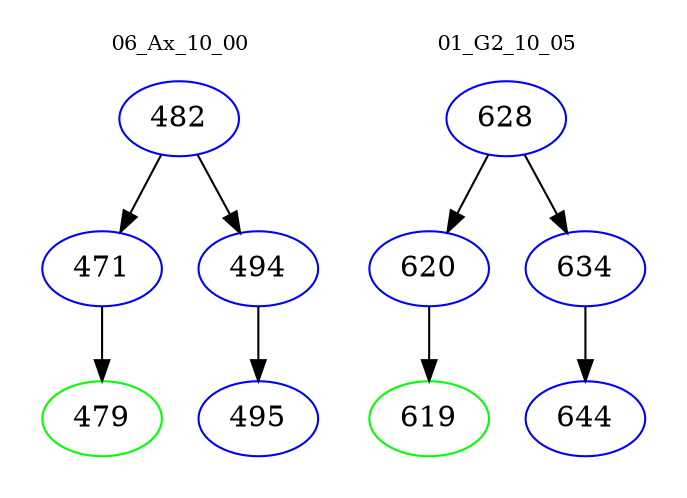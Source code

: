 digraph{
subgraph cluster_0 {
color = white
label = "06_Ax_10_00";
fontsize=10;
T0_482 [label="482", color="blue"]
T0_482 -> T0_471 [color="black"]
T0_471 [label="471", color="blue"]
T0_471 -> T0_479 [color="black"]
T0_479 [label="479", color="green"]
T0_482 -> T0_494 [color="black"]
T0_494 [label="494", color="blue"]
T0_494 -> T0_495 [color="black"]
T0_495 [label="495", color="blue"]
}
subgraph cluster_1 {
color = white
label = "01_G2_10_05";
fontsize=10;
T1_628 [label="628", color="blue"]
T1_628 -> T1_620 [color="black"]
T1_620 [label="620", color="blue"]
T1_620 -> T1_619 [color="black"]
T1_619 [label="619", color="green"]
T1_628 -> T1_634 [color="black"]
T1_634 [label="634", color="blue"]
T1_634 -> T1_644 [color="black"]
T1_644 [label="644", color="blue"]
}
}
